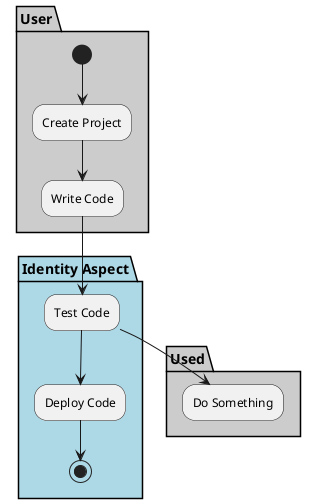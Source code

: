 @startuml

partition "Identity Aspect" {

}

partition User #cccccc {
  (*) --> "Create Project"
  --> "Write Code"
}

partition "Identity Aspect" #lightblue {
  "Write Code" --> "Test Code"
  "Test Code" --> "Deploy Code"
  "Deploy Code" --> (*)
}

partition Used #cccccc {
  "Test Code" --> "Do Something"
}

@enduml
